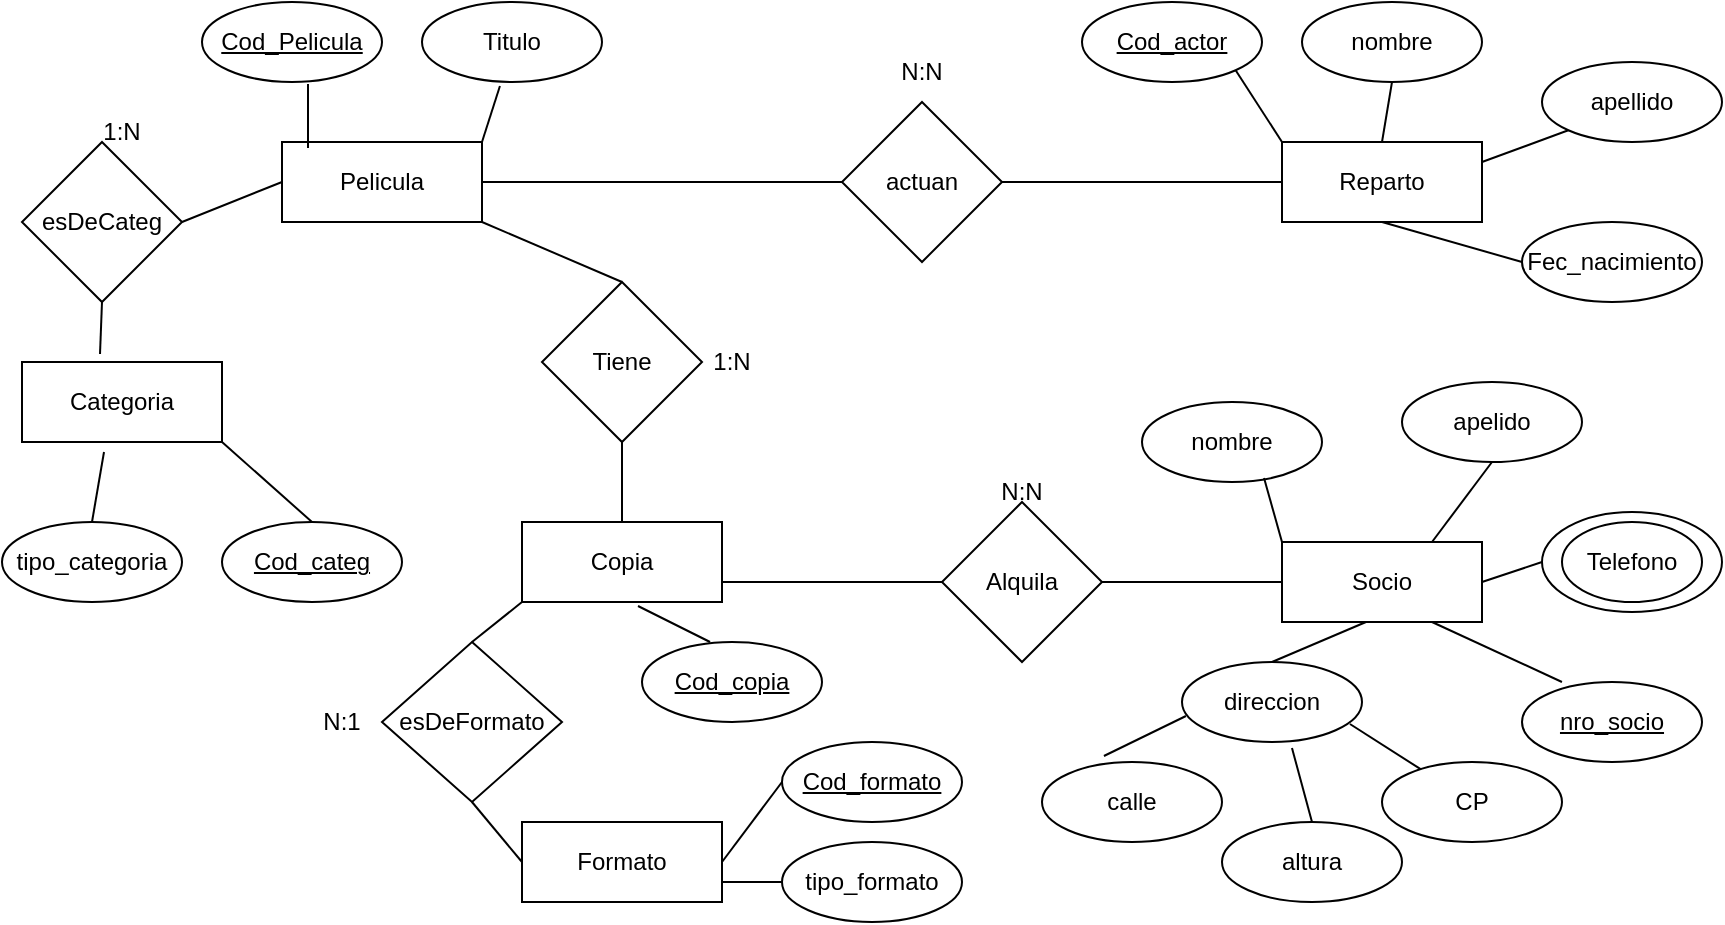 <mxfile version="21.8.2" type="github">
  <diagram name="Página-1" id="KKIKMYWYW_vZdRWEw8Tg">
    <mxGraphModel dx="1707" dy="446" grid="1" gridSize="10" guides="1" tooltips="1" connect="1" arrows="1" fold="1" page="1" pageScale="1" pageWidth="827" pageHeight="1169" math="0" shadow="0">
      <root>
        <mxCell id="0" />
        <mxCell id="1" parent="0" />
        <mxCell id="2umZNj4a1MiOhc8skGEE-1" value="Pelicula" style="rounded=0;whiteSpace=wrap;html=1;" vertex="1" parent="1">
          <mxGeometry x="100" y="80" width="100" height="40" as="geometry" />
        </mxCell>
        <mxCell id="2umZNj4a1MiOhc8skGEE-2" value="Titulo" style="ellipse;whiteSpace=wrap;html=1;" vertex="1" parent="1">
          <mxGeometry x="170" y="10" width="90" height="40" as="geometry" />
        </mxCell>
        <mxCell id="2umZNj4a1MiOhc8skGEE-3" value="&lt;u&gt;Cod_Pelicula&lt;/u&gt;" style="ellipse;whiteSpace=wrap;html=1;" vertex="1" parent="1">
          <mxGeometry x="60" y="10" width="90" height="40" as="geometry" />
        </mxCell>
        <mxCell id="2umZNj4a1MiOhc8skGEE-4" value="esDeCateg" style="rhombus;whiteSpace=wrap;html=1;" vertex="1" parent="1">
          <mxGeometry x="-30" y="80" width="80" height="80" as="geometry" />
        </mxCell>
        <mxCell id="2umZNj4a1MiOhc8skGEE-5" value="Categoria" style="rounded=0;whiteSpace=wrap;html=1;" vertex="1" parent="1">
          <mxGeometry x="-30" y="190" width="100" height="40" as="geometry" />
        </mxCell>
        <mxCell id="2umZNj4a1MiOhc8skGEE-6" value="tipo_categoria" style="ellipse;whiteSpace=wrap;html=1;" vertex="1" parent="1">
          <mxGeometry x="-40" y="270" width="90" height="40" as="geometry" />
        </mxCell>
        <mxCell id="2umZNj4a1MiOhc8skGEE-7" value="&lt;u&gt;Cod_categ&lt;/u&gt;" style="ellipse;whiteSpace=wrap;html=1;" vertex="1" parent="1">
          <mxGeometry x="70" y="270" width="90" height="40" as="geometry" />
        </mxCell>
        <mxCell id="2umZNj4a1MiOhc8skGEE-8" value="Tiene" style="rhombus;whiteSpace=wrap;html=1;" vertex="1" parent="1">
          <mxGeometry x="230" y="150" width="80" height="80" as="geometry" />
        </mxCell>
        <mxCell id="2umZNj4a1MiOhc8skGEE-9" value="actuan" style="rhombus;whiteSpace=wrap;html=1;" vertex="1" parent="1">
          <mxGeometry x="380" y="60" width="80" height="80" as="geometry" />
        </mxCell>
        <mxCell id="2umZNj4a1MiOhc8skGEE-10" value="Copia" style="rounded=0;whiteSpace=wrap;html=1;" vertex="1" parent="1">
          <mxGeometry x="220" y="270" width="100" height="40" as="geometry" />
        </mxCell>
        <mxCell id="2umZNj4a1MiOhc8skGEE-11" value="esDeFormato" style="rhombus;whiteSpace=wrap;html=1;" vertex="1" parent="1">
          <mxGeometry x="150" y="330" width="90" height="80" as="geometry" />
        </mxCell>
        <mxCell id="2umZNj4a1MiOhc8skGEE-12" value="Formato" style="rounded=0;whiteSpace=wrap;html=1;" vertex="1" parent="1">
          <mxGeometry x="220" y="420" width="100" height="40" as="geometry" />
        </mxCell>
        <mxCell id="2umZNj4a1MiOhc8skGEE-13" value="&lt;u&gt;Cod_formato&lt;/u&gt;" style="ellipse;whiteSpace=wrap;html=1;" vertex="1" parent="1">
          <mxGeometry x="350" y="380" width="90" height="40" as="geometry" />
        </mxCell>
        <mxCell id="2umZNj4a1MiOhc8skGEE-14" value="tipo_formato" style="ellipse;whiteSpace=wrap;html=1;" vertex="1" parent="1">
          <mxGeometry x="350" y="430" width="90" height="40" as="geometry" />
        </mxCell>
        <mxCell id="2umZNj4a1MiOhc8skGEE-15" value="&lt;u&gt;Cod_copia&lt;/u&gt;" style="ellipse;whiteSpace=wrap;html=1;" vertex="1" parent="1">
          <mxGeometry x="280" y="330" width="90" height="40" as="geometry" />
        </mxCell>
        <mxCell id="2umZNj4a1MiOhc8skGEE-16" value="Alquila" style="rhombus;whiteSpace=wrap;html=1;" vertex="1" parent="1">
          <mxGeometry x="430" y="260" width="80" height="80" as="geometry" />
        </mxCell>
        <mxCell id="2umZNj4a1MiOhc8skGEE-17" value="Socio" style="rounded=0;whiteSpace=wrap;html=1;" vertex="1" parent="1">
          <mxGeometry x="600" y="280" width="100" height="40" as="geometry" />
        </mxCell>
        <mxCell id="2umZNj4a1MiOhc8skGEE-18" value="Reparto" style="rounded=0;whiteSpace=wrap;html=1;" vertex="1" parent="1">
          <mxGeometry x="600" y="80" width="100" height="40" as="geometry" />
        </mxCell>
        <mxCell id="2umZNj4a1MiOhc8skGEE-19" value="&lt;u&gt;Cod_actor&lt;/u&gt;" style="ellipse;whiteSpace=wrap;html=1;" vertex="1" parent="1">
          <mxGeometry x="500" y="10" width="90" height="40" as="geometry" />
        </mxCell>
        <mxCell id="2umZNj4a1MiOhc8skGEE-20" value="nombre" style="ellipse;whiteSpace=wrap;html=1;" vertex="1" parent="1">
          <mxGeometry x="610" y="10" width="90" height="40" as="geometry" />
        </mxCell>
        <mxCell id="2umZNj4a1MiOhc8skGEE-21" value="apellido" style="ellipse;whiteSpace=wrap;html=1;" vertex="1" parent="1">
          <mxGeometry x="730" y="40" width="90" height="40" as="geometry" />
        </mxCell>
        <mxCell id="2umZNj4a1MiOhc8skGEE-22" value="Fec_nacimiento" style="ellipse;whiteSpace=wrap;html=1;" vertex="1" parent="1">
          <mxGeometry x="720" y="120" width="90" height="40" as="geometry" />
        </mxCell>
        <mxCell id="2umZNj4a1MiOhc8skGEE-23" value="nombre" style="ellipse;whiteSpace=wrap;html=1;" vertex="1" parent="1">
          <mxGeometry x="530" y="210" width="90" height="40" as="geometry" />
        </mxCell>
        <mxCell id="2umZNj4a1MiOhc8skGEE-24" value="apelido" style="ellipse;whiteSpace=wrap;html=1;" vertex="1" parent="1">
          <mxGeometry x="660" y="200" width="90" height="40" as="geometry" />
        </mxCell>
        <mxCell id="2umZNj4a1MiOhc8skGEE-26" value="&lt;u&gt;nro_socio&lt;/u&gt;" style="ellipse;whiteSpace=wrap;html=1;" vertex="1" parent="1">
          <mxGeometry x="720" y="350" width="90" height="40" as="geometry" />
        </mxCell>
        <mxCell id="2umZNj4a1MiOhc8skGEE-27" value="direccion" style="ellipse;whiteSpace=wrap;html=1;" vertex="1" parent="1">
          <mxGeometry x="550" y="340" width="90" height="40" as="geometry" />
        </mxCell>
        <mxCell id="2umZNj4a1MiOhc8skGEE-28" value="calle" style="ellipse;whiteSpace=wrap;html=1;" vertex="1" parent="1">
          <mxGeometry x="480" y="390" width="90" height="40" as="geometry" />
        </mxCell>
        <mxCell id="2umZNj4a1MiOhc8skGEE-29" value="altura" style="ellipse;whiteSpace=wrap;html=1;" vertex="1" parent="1">
          <mxGeometry x="570" y="420" width="90" height="40" as="geometry" />
        </mxCell>
        <mxCell id="2umZNj4a1MiOhc8skGEE-30" value="CP" style="ellipse;whiteSpace=wrap;html=1;" vertex="1" parent="1">
          <mxGeometry x="650" y="390" width="90" height="40" as="geometry" />
        </mxCell>
        <mxCell id="2umZNj4a1MiOhc8skGEE-32" value="" style="ellipse;whiteSpace=wrap;html=1;" vertex="1" parent="1">
          <mxGeometry x="730" y="265" width="90" height="50" as="geometry" />
        </mxCell>
        <mxCell id="2umZNj4a1MiOhc8skGEE-33" value="Telefono" style="ellipse;whiteSpace=wrap;html=1;" vertex="1" parent="1">
          <mxGeometry x="740" y="270" width="70" height="40" as="geometry" />
        </mxCell>
        <mxCell id="2umZNj4a1MiOhc8skGEE-34" value="" style="endArrow=none;html=1;rounded=0;entryX=1;entryY=0;entryDx=0;entryDy=0;exitX=0.433;exitY=1.05;exitDx=0;exitDy=0;exitPerimeter=0;" edge="1" parent="1" source="2umZNj4a1MiOhc8skGEE-2" target="2umZNj4a1MiOhc8skGEE-1">
          <mxGeometry width="50" height="50" relative="1" as="geometry">
            <mxPoint x="390" y="260" as="sourcePoint" />
            <mxPoint x="440" y="210" as="targetPoint" />
          </mxGeometry>
        </mxCell>
        <mxCell id="2umZNj4a1MiOhc8skGEE-36" value="" style="endArrow=none;html=1;rounded=0;entryX=0.13;entryY=0.075;entryDx=0;entryDy=0;exitX=0.589;exitY=1.025;exitDx=0;exitDy=0;exitPerimeter=0;entryPerimeter=0;" edge="1" parent="1" source="2umZNj4a1MiOhc8skGEE-3" target="2umZNj4a1MiOhc8skGEE-1">
          <mxGeometry width="50" height="50" relative="1" as="geometry">
            <mxPoint x="219" y="62" as="sourcePoint" />
            <mxPoint x="210" y="90" as="targetPoint" />
          </mxGeometry>
        </mxCell>
        <mxCell id="2umZNj4a1MiOhc8skGEE-37" value="" style="endArrow=none;html=1;rounded=0;entryX=1;entryY=0.5;entryDx=0;entryDy=0;exitX=0;exitY=0.5;exitDx=0;exitDy=0;" edge="1" parent="1" source="2umZNj4a1MiOhc8skGEE-1" target="2umZNj4a1MiOhc8skGEE-4">
          <mxGeometry width="50" height="50" relative="1" as="geometry">
            <mxPoint x="229" y="72" as="sourcePoint" />
            <mxPoint x="220" y="100" as="targetPoint" />
          </mxGeometry>
        </mxCell>
        <mxCell id="2umZNj4a1MiOhc8skGEE-38" value="" style="endArrow=none;html=1;rounded=0;entryX=0.39;entryY=-0.1;entryDx=0;entryDy=0;exitX=0.5;exitY=1;exitDx=0;exitDy=0;entryPerimeter=0;" edge="1" parent="1" source="2umZNj4a1MiOhc8skGEE-4" target="2umZNj4a1MiOhc8skGEE-5">
          <mxGeometry width="50" height="50" relative="1" as="geometry">
            <mxPoint x="239" y="82" as="sourcePoint" />
            <mxPoint x="230" y="110" as="targetPoint" />
          </mxGeometry>
        </mxCell>
        <mxCell id="2umZNj4a1MiOhc8skGEE-39" value="" style="endArrow=none;html=1;rounded=0;entryX=0.5;entryY=0;entryDx=0;entryDy=0;exitX=0.41;exitY=1.125;exitDx=0;exitDy=0;exitPerimeter=0;" edge="1" parent="1" source="2umZNj4a1MiOhc8skGEE-5" target="2umZNj4a1MiOhc8skGEE-6">
          <mxGeometry width="50" height="50" relative="1" as="geometry">
            <mxPoint x="249" y="92" as="sourcePoint" />
            <mxPoint x="240" y="120" as="targetPoint" />
          </mxGeometry>
        </mxCell>
        <mxCell id="2umZNj4a1MiOhc8skGEE-40" value="" style="endArrow=none;html=1;rounded=0;entryX=0.5;entryY=0;entryDx=0;entryDy=0;exitX=1;exitY=1;exitDx=0;exitDy=0;" edge="1" parent="1" source="2umZNj4a1MiOhc8skGEE-5" target="2umZNj4a1MiOhc8skGEE-7">
          <mxGeometry width="50" height="50" relative="1" as="geometry">
            <mxPoint x="259" y="102" as="sourcePoint" />
            <mxPoint x="250" y="130" as="targetPoint" />
          </mxGeometry>
        </mxCell>
        <mxCell id="2umZNj4a1MiOhc8skGEE-41" value="" style="endArrow=none;html=1;rounded=0;entryX=0.5;entryY=0;entryDx=0;entryDy=0;exitX=1;exitY=1;exitDx=0;exitDy=0;" edge="1" parent="1" source="2umZNj4a1MiOhc8skGEE-1" target="2umZNj4a1MiOhc8skGEE-8">
          <mxGeometry width="50" height="50" relative="1" as="geometry">
            <mxPoint x="160" y="150" as="sourcePoint" />
            <mxPoint x="260" y="140" as="targetPoint" />
          </mxGeometry>
        </mxCell>
        <mxCell id="2umZNj4a1MiOhc8skGEE-42" value="" style="endArrow=none;html=1;rounded=0;entryX=1;entryY=0.5;entryDx=0;entryDy=0;exitX=0;exitY=0.5;exitDx=0;exitDy=0;" edge="1" parent="1" source="2umZNj4a1MiOhc8skGEE-9" target="2umZNj4a1MiOhc8skGEE-1">
          <mxGeometry width="50" height="50" relative="1" as="geometry">
            <mxPoint x="279" y="122" as="sourcePoint" />
            <mxPoint x="270" y="150" as="targetPoint" />
          </mxGeometry>
        </mxCell>
        <mxCell id="2umZNj4a1MiOhc8skGEE-43" value="" style="endArrow=none;html=1;rounded=0;entryX=0.5;entryY=0;entryDx=0;entryDy=0;exitX=0.5;exitY=1;exitDx=0;exitDy=0;" edge="1" parent="1" source="2umZNj4a1MiOhc8skGEE-8" target="2umZNj4a1MiOhc8skGEE-10">
          <mxGeometry width="50" height="50" relative="1" as="geometry">
            <mxPoint x="289" y="132" as="sourcePoint" />
            <mxPoint x="280" y="160" as="targetPoint" />
          </mxGeometry>
        </mxCell>
        <mxCell id="2umZNj4a1MiOhc8skGEE-44" value="" style="endArrow=none;html=1;rounded=0;entryX=0.5;entryY=0;entryDx=0;entryDy=0;exitX=0;exitY=1;exitDx=0;exitDy=0;" edge="1" parent="1" source="2umZNj4a1MiOhc8skGEE-10" target="2umZNj4a1MiOhc8skGEE-11">
          <mxGeometry width="50" height="50" relative="1" as="geometry">
            <mxPoint x="299" y="142" as="sourcePoint" />
            <mxPoint x="290" y="170" as="targetPoint" />
          </mxGeometry>
        </mxCell>
        <mxCell id="2umZNj4a1MiOhc8skGEE-45" value="" style="endArrow=none;html=1;rounded=0;entryX=0.5;entryY=1;entryDx=0;entryDy=0;exitX=0;exitY=0.5;exitDx=0;exitDy=0;" edge="1" parent="1" source="2umZNj4a1MiOhc8skGEE-12" target="2umZNj4a1MiOhc8skGEE-11">
          <mxGeometry width="50" height="50" relative="1" as="geometry">
            <mxPoint x="309" y="152" as="sourcePoint" />
            <mxPoint x="300" y="180" as="targetPoint" />
          </mxGeometry>
        </mxCell>
        <mxCell id="2umZNj4a1MiOhc8skGEE-46" value="" style="endArrow=none;html=1;rounded=0;entryX=0;entryY=0.5;entryDx=0;entryDy=0;exitX=1;exitY=0.5;exitDx=0;exitDy=0;" edge="1" parent="1" source="2umZNj4a1MiOhc8skGEE-12" target="2umZNj4a1MiOhc8skGEE-13">
          <mxGeometry width="50" height="50" relative="1" as="geometry">
            <mxPoint x="319" y="162" as="sourcePoint" />
            <mxPoint x="310" y="190" as="targetPoint" />
          </mxGeometry>
        </mxCell>
        <mxCell id="2umZNj4a1MiOhc8skGEE-47" value="" style="endArrow=none;html=1;rounded=0;entryX=0;entryY=0.5;entryDx=0;entryDy=0;exitX=1;exitY=0.75;exitDx=0;exitDy=0;" edge="1" parent="1" source="2umZNj4a1MiOhc8skGEE-12" target="2umZNj4a1MiOhc8skGEE-14">
          <mxGeometry width="50" height="50" relative="1" as="geometry">
            <mxPoint x="329" y="172" as="sourcePoint" />
            <mxPoint x="320" y="200" as="targetPoint" />
          </mxGeometry>
        </mxCell>
        <mxCell id="2umZNj4a1MiOhc8skGEE-48" value="" style="endArrow=none;html=1;rounded=0;entryX=0.378;entryY=0;entryDx=0;entryDy=0;exitX=0.58;exitY=1.05;exitDx=0;exitDy=0;exitPerimeter=0;entryPerimeter=0;" edge="1" parent="1" source="2umZNj4a1MiOhc8skGEE-10" target="2umZNj4a1MiOhc8skGEE-15">
          <mxGeometry width="50" height="50" relative="1" as="geometry">
            <mxPoint x="339" y="182" as="sourcePoint" />
            <mxPoint x="330" y="210" as="targetPoint" />
          </mxGeometry>
        </mxCell>
        <mxCell id="2umZNj4a1MiOhc8skGEE-49" value="" style="endArrow=none;html=1;rounded=0;entryX=0;entryY=0.5;entryDx=0;entryDy=0;exitX=1;exitY=0.75;exitDx=0;exitDy=0;" edge="1" parent="1" source="2umZNj4a1MiOhc8skGEE-10" target="2umZNj4a1MiOhc8skGEE-16">
          <mxGeometry width="50" height="50" relative="1" as="geometry">
            <mxPoint x="349" y="192" as="sourcePoint" />
            <mxPoint x="340" y="220" as="targetPoint" />
          </mxGeometry>
        </mxCell>
        <mxCell id="2umZNj4a1MiOhc8skGEE-50" value="" style="endArrow=none;html=1;rounded=0;entryX=1;entryY=0.5;entryDx=0;entryDy=0;exitX=0;exitY=0.5;exitDx=0;exitDy=0;" edge="1" parent="1" source="2umZNj4a1MiOhc8skGEE-18" target="2umZNj4a1MiOhc8skGEE-9">
          <mxGeometry width="50" height="50" relative="1" as="geometry">
            <mxPoint x="359" y="202" as="sourcePoint" />
            <mxPoint x="350" y="230" as="targetPoint" />
          </mxGeometry>
        </mxCell>
        <mxCell id="2umZNj4a1MiOhc8skGEE-51" value="" style="endArrow=none;html=1;rounded=0;entryX=1;entryY=1;entryDx=0;entryDy=0;exitX=0;exitY=0;exitDx=0;exitDy=0;" edge="1" parent="1" source="2umZNj4a1MiOhc8skGEE-18" target="2umZNj4a1MiOhc8skGEE-19">
          <mxGeometry width="50" height="50" relative="1" as="geometry">
            <mxPoint x="369" y="212" as="sourcePoint" />
            <mxPoint x="360" y="240" as="targetPoint" />
          </mxGeometry>
        </mxCell>
        <mxCell id="2umZNj4a1MiOhc8skGEE-52" value="" style="endArrow=none;html=1;rounded=0;entryX=0.5;entryY=0;entryDx=0;entryDy=0;exitX=0.5;exitY=1;exitDx=0;exitDy=0;" edge="1" parent="1" source="2umZNj4a1MiOhc8skGEE-20" target="2umZNj4a1MiOhc8skGEE-18">
          <mxGeometry width="50" height="50" relative="1" as="geometry">
            <mxPoint x="379" y="222" as="sourcePoint" />
            <mxPoint x="370" y="250" as="targetPoint" />
          </mxGeometry>
        </mxCell>
        <mxCell id="2umZNj4a1MiOhc8skGEE-53" value="" style="endArrow=none;html=1;rounded=0;entryX=1;entryY=0.25;entryDx=0;entryDy=0;exitX=0;exitY=1;exitDx=0;exitDy=0;" edge="1" parent="1" source="2umZNj4a1MiOhc8skGEE-21" target="2umZNj4a1MiOhc8skGEE-18">
          <mxGeometry width="50" height="50" relative="1" as="geometry">
            <mxPoint x="389" y="232" as="sourcePoint" />
            <mxPoint x="380" y="260" as="targetPoint" />
          </mxGeometry>
        </mxCell>
        <mxCell id="2umZNj4a1MiOhc8skGEE-54" value="" style="endArrow=none;html=1;rounded=0;entryX=0.5;entryY=1;entryDx=0;entryDy=0;exitX=0;exitY=0.5;exitDx=0;exitDy=0;" edge="1" parent="1" source="2umZNj4a1MiOhc8skGEE-22" target="2umZNj4a1MiOhc8skGEE-18">
          <mxGeometry width="50" height="50" relative="1" as="geometry">
            <mxPoint x="399" y="242" as="sourcePoint" />
            <mxPoint x="390" y="270" as="targetPoint" />
          </mxGeometry>
        </mxCell>
        <mxCell id="2umZNj4a1MiOhc8skGEE-55" value="" style="endArrow=none;html=1;rounded=0;entryX=1;entryY=0.5;entryDx=0;entryDy=0;" edge="1" parent="1" target="2umZNj4a1MiOhc8skGEE-16">
          <mxGeometry width="50" height="50" relative="1" as="geometry">
            <mxPoint x="600" y="300" as="sourcePoint" />
            <mxPoint x="400" y="280" as="targetPoint" />
          </mxGeometry>
        </mxCell>
        <mxCell id="2umZNj4a1MiOhc8skGEE-56" value="" style="endArrow=none;html=1;rounded=0;entryX=0;entryY=0;entryDx=0;entryDy=0;exitX=0.678;exitY=0.95;exitDx=0;exitDy=0;exitPerimeter=0;" edge="1" parent="1" source="2umZNj4a1MiOhc8skGEE-23" target="2umZNj4a1MiOhc8skGEE-17">
          <mxGeometry width="50" height="50" relative="1" as="geometry">
            <mxPoint x="419" y="262" as="sourcePoint" />
            <mxPoint x="410" y="290" as="targetPoint" />
          </mxGeometry>
        </mxCell>
        <mxCell id="2umZNj4a1MiOhc8skGEE-57" value="" style="endArrow=none;html=1;rounded=0;entryX=0.75;entryY=0;entryDx=0;entryDy=0;exitX=0.5;exitY=1;exitDx=0;exitDy=0;" edge="1" parent="1" source="2umZNj4a1MiOhc8skGEE-24" target="2umZNj4a1MiOhc8skGEE-17">
          <mxGeometry width="50" height="50" relative="1" as="geometry">
            <mxPoint x="429" y="272" as="sourcePoint" />
            <mxPoint x="420" y="300" as="targetPoint" />
          </mxGeometry>
        </mxCell>
        <mxCell id="2umZNj4a1MiOhc8skGEE-58" value="" style="endArrow=none;html=1;rounded=0;entryX=1;entryY=0.5;entryDx=0;entryDy=0;exitX=0;exitY=0.5;exitDx=0;exitDy=0;" edge="1" parent="1" source="2umZNj4a1MiOhc8skGEE-32" target="2umZNj4a1MiOhc8skGEE-17">
          <mxGeometry width="50" height="50" relative="1" as="geometry">
            <mxPoint x="439" y="282" as="sourcePoint" />
            <mxPoint x="430" y="310" as="targetPoint" />
          </mxGeometry>
        </mxCell>
        <mxCell id="2umZNj4a1MiOhc8skGEE-59" value="" style="endArrow=none;html=1;rounded=0;entryX=0.75;entryY=1;entryDx=0;entryDy=0;exitX=0.222;exitY=0;exitDx=0;exitDy=0;exitPerimeter=0;" edge="1" parent="1" source="2umZNj4a1MiOhc8skGEE-26" target="2umZNj4a1MiOhc8skGEE-17">
          <mxGeometry width="50" height="50" relative="1" as="geometry">
            <mxPoint x="449" y="292" as="sourcePoint" />
            <mxPoint x="440" y="320" as="targetPoint" />
          </mxGeometry>
        </mxCell>
        <mxCell id="2umZNj4a1MiOhc8skGEE-60" value="" style="endArrow=none;html=1;rounded=0;entryX=0.42;entryY=1;entryDx=0;entryDy=0;exitX=0.5;exitY=0;exitDx=0;exitDy=0;entryPerimeter=0;" edge="1" parent="1" source="2umZNj4a1MiOhc8skGEE-27" target="2umZNj4a1MiOhc8skGEE-17">
          <mxGeometry width="50" height="50" relative="1" as="geometry">
            <mxPoint x="459" y="302" as="sourcePoint" />
            <mxPoint x="450" y="330" as="targetPoint" />
          </mxGeometry>
        </mxCell>
        <mxCell id="2umZNj4a1MiOhc8skGEE-61" value="" style="endArrow=none;html=1;rounded=0;exitX=0.933;exitY=0.775;exitDx=0;exitDy=0;exitPerimeter=0;" edge="1" parent="1" source="2umZNj4a1MiOhc8skGEE-27" target="2umZNj4a1MiOhc8skGEE-30">
          <mxGeometry width="50" height="50" relative="1" as="geometry">
            <mxPoint x="469" y="312" as="sourcePoint" />
            <mxPoint x="460" y="340" as="targetPoint" />
          </mxGeometry>
        </mxCell>
        <mxCell id="2umZNj4a1MiOhc8skGEE-62" value="" style="endArrow=none;html=1;rounded=0;entryX=0.344;entryY=-0.075;entryDx=0;entryDy=0;exitX=0.022;exitY=0.675;exitDx=0;exitDy=0;exitPerimeter=0;entryPerimeter=0;" edge="1" parent="1" source="2umZNj4a1MiOhc8skGEE-27" target="2umZNj4a1MiOhc8skGEE-28">
          <mxGeometry width="50" height="50" relative="1" as="geometry">
            <mxPoint x="479" y="322" as="sourcePoint" />
            <mxPoint x="470" y="350" as="targetPoint" />
          </mxGeometry>
        </mxCell>
        <mxCell id="2umZNj4a1MiOhc8skGEE-63" value="" style="endArrow=none;html=1;rounded=0;entryX=0.5;entryY=0;entryDx=0;entryDy=0;exitX=0.611;exitY=1.075;exitDx=0;exitDy=0;exitPerimeter=0;" edge="1" parent="1" source="2umZNj4a1MiOhc8skGEE-27" target="2umZNj4a1MiOhc8skGEE-29">
          <mxGeometry width="50" height="50" relative="1" as="geometry">
            <mxPoint x="489" y="332" as="sourcePoint" />
            <mxPoint x="480" y="360" as="targetPoint" />
          </mxGeometry>
        </mxCell>
        <mxCell id="2umZNj4a1MiOhc8skGEE-64" value="N:N" style="text;html=1;strokeColor=none;fillColor=none;align=center;verticalAlign=middle;whiteSpace=wrap;rounded=0;" vertex="1" parent="1">
          <mxGeometry x="390" y="30" width="60" height="30" as="geometry" />
        </mxCell>
        <mxCell id="2umZNj4a1MiOhc8skGEE-65" value="1:N" style="text;html=1;strokeColor=none;fillColor=none;align=center;verticalAlign=middle;whiteSpace=wrap;rounded=0;" vertex="1" parent="1">
          <mxGeometry x="295" y="175" width="60" height="30" as="geometry" />
        </mxCell>
        <mxCell id="2umZNj4a1MiOhc8skGEE-66" value="1:N" style="text;html=1;strokeColor=none;fillColor=none;align=center;verticalAlign=middle;whiteSpace=wrap;rounded=0;" vertex="1" parent="1">
          <mxGeometry x="-10" y="60" width="60" height="30" as="geometry" />
        </mxCell>
        <mxCell id="2umZNj4a1MiOhc8skGEE-67" value="N:1" style="text;html=1;strokeColor=none;fillColor=none;align=center;verticalAlign=middle;whiteSpace=wrap;rounded=0;" vertex="1" parent="1">
          <mxGeometry x="100" y="355" width="60" height="30" as="geometry" />
        </mxCell>
        <mxCell id="2umZNj4a1MiOhc8skGEE-68" value="N:N" style="text;html=1;strokeColor=none;fillColor=none;align=center;verticalAlign=middle;whiteSpace=wrap;rounded=0;" vertex="1" parent="1">
          <mxGeometry x="440" y="240" width="60" height="30" as="geometry" />
        </mxCell>
      </root>
    </mxGraphModel>
  </diagram>
</mxfile>
